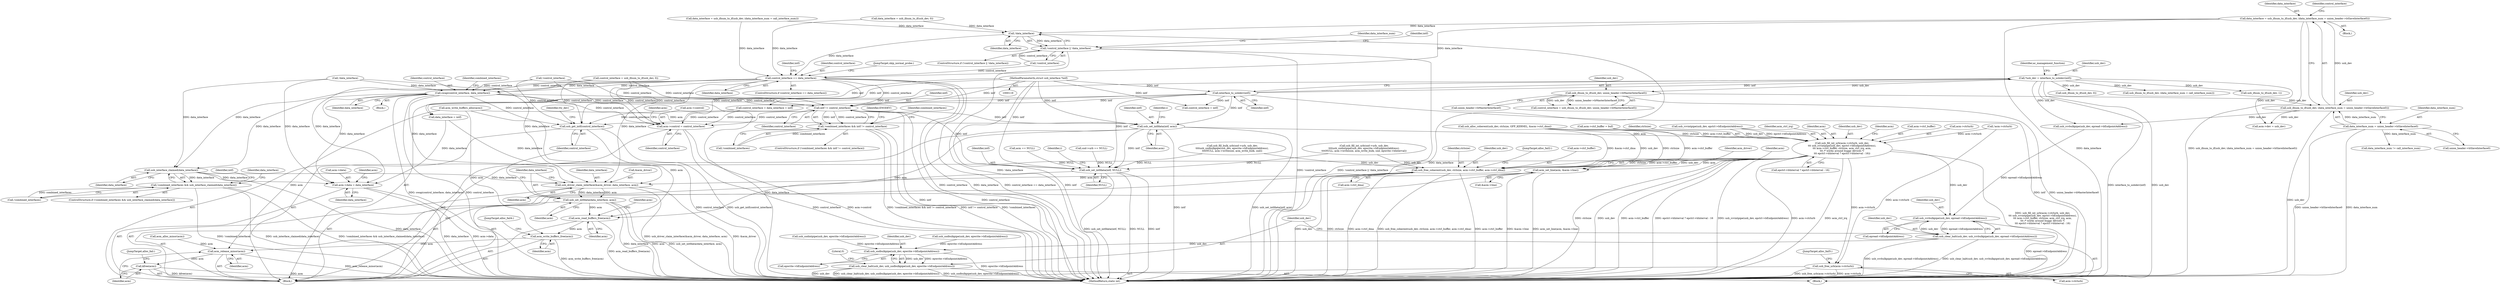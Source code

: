 digraph "0_linux_8835ba4a39cf53f705417b3b3a94eb067673f2c9@pointer" {
"1000540" [label="(Call,data_interface = usb_ifnum_to_if(usb_dev, (data_interface_num = union_header->bSlaveInterface0)))"];
"1000542" [label="(Call,usb_ifnum_to_if(usb_dev, (data_interface_num = union_header->bSlaveInterface0)))"];
"1000535" [label="(Call,usb_ifnum_to_if(usb_dev, union_header->bMasterInterface0))"];
"1000162" [label="(Call,*usb_dev = interface_to_usbdev(intf))"];
"1000164" [label="(Call,interface_to_usbdev(intf))"];
"1000120" [label="(MethodParameterIn,struct usb_interface *intf)"];
"1000544" [label="(Call,data_interface_num = union_header->bSlaveInterface0)"];
"1000553" [label="(Call,!data_interface)"];
"1000550" [label="(Call,!control_interface || !data_interface)"];
"1000576" [label="(Call,control_interface == data_interface)"];
"1000703" [label="(Call,swap(control_interface, data_interface))"];
"1000715" [label="(Call,intf != control_interface)"];
"1000712" [label="(Call,!combined_interfaces && intf != control_interface)"];
"1000876" [label="(Call,acm->control = control_interface)"];
"1001259" [label="(Call,usb_set_intfdata(intf, acm))"];
"1001393" [label="(Call,usb_fill_int_urb(acm->ctrlurb, usb_dev,\n\t\t\t usb_rcvintpipe(usb_dev, epctrl->bEndpointAddress),\n\t\t\t acm->ctrl_buffer, ctrlsize, acm_ctrl_irq, acm,\n\t\t\t /* works around buggy devices */\n\t\t\t epctrl->bInterval ? epctrl->bInterval : 16))"];
"1001455" [label="(Call,acm_set_line(acm, &acm->line))"];
"1001461" [label="(Call,usb_driver_claim_interface(&acm_driver, data_interface, acm))"];
"1001466" [label="(Call,usb_set_intfdata(data_interface, acm))"];
"1001588" [label="(Call,acm_read_buffers_free(acm))"];
"1001595" [label="(Call,acm_write_buffers_free(acm))"];
"1001608" [label="(Call,acm_release_minor(acm))"];
"1001610" [label="(Call,kfree(acm))"];
"1001500" [label="(Call,usb_rcvbulkpipe(usb_dev, epread->bEndpointAddress))"];
"1001498" [label="(Call,usb_clear_halt(usb_dev, usb_rcvbulkpipe(usb_dev, epread->bEndpointAddress)))"];
"1001507" [label="(Call,usb_sndbulkpipe(usb_dev, epwrite->bEndpointAddress))"];
"1001505" [label="(Call,usb_clear_halt(usb_dev, usb_sndbulkpipe(usb_dev, epwrite->bEndpointAddress)))"];
"1001590" [label="(Call,usb_free_urb(acm->ctrlurb))"];
"1001598" [label="(Call,usb_free_coherent(usb_dev, ctrlsize, acm->ctrl_buffer, acm->ctrl_dma))"];
"1001552" [label="(Call,usb_set_intfdata(intf, NULL))"];
"1001469" [label="(Call,usb_get_intf(control_interface))"];
"1000725" [label="(Call,usb_interface_claimed(data_interface))"];
"1000722" [label="(Call,!combined_interfaces && usb_interface_claimed(data_interface))"];
"1000881" [label="(Call,acm->data = data_interface)"];
"1001505" [label="(Call,usb_clear_halt(usb_dev, usb_sndbulkpipe(usb_dev, epwrite->bEndpointAddress)))"];
"1001552" [label="(Call,usb_set_intfdata(intf, NULL))"];
"1001600" [label="(Identifier,ctrlsize)"];
"1001610" [label="(Call,kfree(acm))"];
"1000824" [label="(Call,acm == NULL)"];
"1001557" [label="(Identifier,i)"];
"1000163" [label="(Identifier,usb_dev)"];
"1000245" [label="(Call,!data_interface)"];
"1000478" [label="(Call,usb_ifnum_to_if(usb_dev, 0))"];
"1001263" [label="(Identifier,i)"];
"1000546" [label="(Call,union_header->bSlaveInterface0)"];
"1001463" [label="(Identifier,acm_driver)"];
"1000484" [label="(Call,usb_ifnum_to_if(usb_dev, (data_interface_num = call_interface_num)))"];
"1000482" [label="(Call,data_interface = usb_ifnum_to_if(usb_dev, (data_interface_num = call_interface_num)))"];
"1000725" [label="(Call,usb_interface_claimed(data_interface))"];
"1000542" [label="(Call,usb_ifnum_to_if(usb_dev, (data_interface_num = union_header->bSlaveInterface0)))"];
"1001597" [label="(JumpTarget,alloc_fail4:)"];
"1001591" [label="(Call,acm->ctrlurb)"];
"1000830" [label="(Call,acm_alloc_minor(acm))"];
"1001604" [label="(Call,acm->ctrl_dma)"];
"1000577" [label="(Identifier,control_interface)"];
"1000165" [label="(Identifier,intf)"];
"1000717" [label="(Identifier,control_interface)"];
"1000550" [label="(Call,!control_interface || !data_interface)"];
"1001500" [label="(Call,usb_rcvbulkpipe(usb_dev, epread->bEndpointAddress))"];
"1000704" [label="(Identifier,control_interface)"];
"1001464" [label="(Identifier,data_interface)"];
"1000527" [label="(Call,data_interface = intf)"];
"1001589" [label="(Identifier,acm)"];
"1000576" [label="(Call,control_interface == data_interface)"];
"1000882" [label="(Call,acm->data)"];
"1001191" [label="(Call,snd->urb == NULL)"];
"1000537" [label="(Call,union_header->bMasterInterface0)"];
"1001588" [label="(Call,acm_read_buffers_free(acm))"];
"1001467" [label="(Identifier,data_interface)"];
"1000876" [label="(Call,acm->control = control_interface)"];
"1001498" [label="(Call,usb_clear_halt(usb_dev, usb_rcvbulkpipe(usb_dev, epread->bEndpointAddress)))"];
"1000726" [label="(Identifier,data_interface)"];
"1000716" [label="(Identifier,intf)"];
"1000540" [label="(Call,data_interface = usb_ifnum_to_if(usb_dev, (data_interface_num = union_header->bSlaveInterface0)))"];
"1000549" [label="(ControlStructure,if (!control_interface || !data_interface))"];
"1001398" [label="(Call,usb_rcvintpipe(usb_dev, epctrl->bEndpointAddress))"];
"1001615" [label="(MethodReturn,static int)"];
"1000674" [label="(JumpTarget,skip_normal_probe:)"];
"1001409" [label="(Call,epctrl->bInterval ? epctrl->bInterval : 16)"];
"1001407" [label="(Identifier,acm_ctrl_irq)"];
"1001506" [label="(Identifier,usb_dev)"];
"1001509" [label="(Call,epwrite->bEndpointAddress)"];
"1000559" [label="(Identifier,intf)"];
"1001220" [label="(Call,usb_fill_bulk_urb(snd->urb, usb_dev,\n\t\t\t\tusb_sndbulkpipe(usb_dev, epwrite->bEndpointAddress),\n\t\t\t\tNULL, acm->writesize, acm_write_bulk, snd))"];
"1000723" [label="(Call,!combined_interfaces)"];
"1000532" [label="(Block,)"];
"1001462" [label="(Call,&acm_driver)"];
"1001472" [label="(Identifier,tty_dev)"];
"1001457" [label="(Call,&acm->line)"];
"1000881" [label="(Call,acm->data = data_interface)"];
"1001507" [label="(Call,usb_sndbulkpipe(usb_dev, epwrite->bEndpointAddress))"];
"1000541" [label="(Identifier,data_interface)"];
"1001599" [label="(Identifier,usb_dev)"];
"1000536" [label="(Identifier,usb_dev)"];
"1000535" [label="(Call,usb_ifnum_to_if(usb_dev, union_header->bMasterInterface0))"];
"1001408" [label="(Identifier,acm)"];
"1000714" [label="(Identifier,combined_interfaces)"];
"1001596" [label="(Identifier,acm)"];
"1001612" [label="(JumpTarget,alloc_fail:)"];
"1000164" [label="(Call,interface_to_usbdev(intf))"];
"1001014" [label="(Call,acm->ctrl_buffer = buf)"];
"1000722" [label="(Call,!combined_interfaces && usb_interface_claimed(data_interface))"];
"1000731" [label="(Identifier,intf)"];
"1000715" [label="(Call,intf != control_interface)"];
"1000575" [label="(ControlStructure,if (control_interface == data_interface))"];
"1001397" [label="(Identifier,usb_dev)"];
"1001609" [label="(Identifier,acm)"];
"1000551" [label="(Call,!control_interface)"];
"1001598" [label="(Call,usb_free_coherent(usb_dev, ctrlsize, acm->ctrl_buffer, acm->ctrl_dma))"];
"1000566" [label="(Call,data_interface_num != call_interface_num)"];
"1001466" [label="(Call,usb_set_intfdata(data_interface, acm))"];
"1000235" [label="(Call,usb_ifnum_to_if(usb_dev, 1))"];
"1000743" [label="(Identifier,data_interface)"];
"1001468" [label="(Identifier,acm)"];
"1001607" [label="(JumpTarget,alloc_fail2:)"];
"1001554" [label="(Identifier,NULL)"];
"1000122" [label="(Block,)"];
"1000711" [label="(ControlStructure,if (!combined_interfaces && intf != control_interface))"];
"1001021" [label="(Call,acm_write_buffers_alloc(acm))"];
"1000247" [label="(Call,!control_interface)"];
"1000891" [label="(Call,acm->dev = usb_dev)"];
"1001420" [label="(Identifier,acm)"];
"1000712" [label="(Call,!combined_interfaces && intf != control_interface)"];
"1000553" [label="(Call,!data_interface)"];
"1001200" [label="(Call,usb_fill_int_urb(snd->urb, usb_dev,\n\t\t\t\tusb_sndintpipe(usb_dev, epwrite->bEndpointAddress),\n\t\t\t\tNULL, acm->writesize, acm_write_bulk, snd, epwrite->bInterval))"];
"1000545" [label="(Identifier,data_interface_num)"];
"1000713" [label="(Call,!combined_interfaces)"];
"1001456" [label="(Identifier,acm)"];
"1000888" [label="(Identifier,acm)"];
"1001259" [label="(Call,usb_set_intfdata(intf, acm))"];
"1000583" [label="(Identifier,intf)"];
"1000567" [label="(Identifier,data_interface_num)"];
"1001261" [label="(Identifier,acm)"];
"1001497" [label="(Block,)"];
"1001461" [label="(Call,usb_driver_claim_interface(&acm_driver, data_interface, acm))"];
"1001225" [label="(Call,usb_sndbulkpipe(usb_dev, epwrite->bEndpointAddress))"];
"1001470" [label="(Identifier,control_interface)"];
"1001205" [label="(Call,usb_sndintpipe(usb_dev, epwrite->bEndpointAddress))"];
"1001393" [label="(Call,usb_fill_int_urb(acm->ctrlurb, usb_dev,\n\t\t\t usb_rcvintpipe(usb_dev, epctrl->bEndpointAddress),\n\t\t\t acm->ctrl_buffer, ctrlsize, acm_ctrl_irq, acm,\n\t\t\t /* works around buggy devices */\n\t\t\t epctrl->bInterval ? epctrl->bInterval : 16))"];
"1001002" [label="(Call,usb_alloc_coherent(usb_dev, ctrlsize, GFP_KERNEL, &acm->ctrl_dma))"];
"1001594" [label="(JumpTarget,alloc_fail5:)"];
"1000120" [label="(MethodParameterIn,struct usb_interface *intf)"];
"1001513" [label="(Literal,0)"];
"1001595" [label="(Call,acm_write_buffers_free(acm))"];
"1000578" [label="(Identifier,data_interface)"];
"1000476" [label="(Call,data_interface = usb_ifnum_to_if(usb_dev, 0))"];
"1001403" [label="(Call,acm->ctrl_buffer)"];
"1000883" [label="(Identifier,acm)"];
"1000877" [label="(Call,acm->control)"];
"1000543" [label="(Identifier,usb_dev)"];
"1000705" [label="(Identifier,data_interface)"];
"1001033" [label="(Call,!acm->ctrlurb)"];
"1001394" [label="(Call,acm->ctrlurb)"];
"1000554" [label="(Identifier,data_interface)"];
"1000162" [label="(Call,*usb_dev = interface_to_usbdev(intf))"];
"1000696" [label="(Block,)"];
"1000720" [label="(Identifier,ENODEV)"];
"1000552" [label="(Identifier,control_interface)"];
"1000880" [label="(Identifier,control_interface)"];
"1001260" [label="(Identifier,intf)"];
"1000724" [label="(Identifier,combined_interfaces)"];
"1001406" [label="(Identifier,ctrlsize)"];
"1001590" [label="(Call,usb_free_urb(acm->ctrlurb))"];
"1000525" [label="(Call,control_interface = data_interface = intf)"];
"1000489" [label="(Call,control_interface = intf)"];
"1001601" [label="(Call,acm->ctrl_buffer)"];
"1001592" [label="(Identifier,acm)"];
"1001465" [label="(Identifier,acm)"];
"1001499" [label="(Identifier,usb_dev)"];
"1001469" [label="(Call,usb_get_intf(control_interface))"];
"1001508" [label="(Identifier,usb_dev)"];
"1000533" [label="(Call,control_interface = usb_ifnum_to_if(usb_dev, union_header->bMasterInterface0))"];
"1000721" [label="(ControlStructure,if (!combined_interfaces && usb_interface_claimed(data_interface)))"];
"1000885" [label="(Identifier,data_interface)"];
"1000173" [label="(Identifier,ac_management_function)"];
"1000544" [label="(Call,data_interface_num = union_header->bSlaveInterface0)"];
"1000238" [label="(Call,control_interface = usb_ifnum_to_if(usb_dev, 0))"];
"1000703" [label="(Call,swap(control_interface, data_interface))"];
"1001608" [label="(Call,acm_release_minor(acm))"];
"1001501" [label="(Identifier,usb_dev)"];
"1001553" [label="(Identifier,intf)"];
"1001611" [label="(Identifier,acm)"];
"1001455" [label="(Call,acm_set_line(acm, &acm->line))"];
"1001502" [label="(Call,epread->bEndpointAddress)"];
"1000955" [label="(Call,usb_rcvbulkpipe(usb_dev, epread->bEndpointAddress))"];
"1000540" -> "1000532"  [label="AST: "];
"1000540" -> "1000542"  [label="CFG: "];
"1000541" -> "1000540"  [label="AST: "];
"1000542" -> "1000540"  [label="AST: "];
"1000552" -> "1000540"  [label="CFG: "];
"1000540" -> "1001615"  [label="DDG: usb_ifnum_to_if(usb_dev, (data_interface_num = union_header->bSlaveInterface0))"];
"1000540" -> "1001615"  [label="DDG: data_interface"];
"1000542" -> "1000540"  [label="DDG: usb_dev"];
"1000540" -> "1000553"  [label="DDG: data_interface"];
"1000540" -> "1000576"  [label="DDG: data_interface"];
"1000542" -> "1000544"  [label="CFG: "];
"1000543" -> "1000542"  [label="AST: "];
"1000544" -> "1000542"  [label="AST: "];
"1000542" -> "1001615"  [label="DDG: usb_dev"];
"1000535" -> "1000542"  [label="DDG: usb_dev"];
"1000544" -> "1000542"  [label="DDG: data_interface_num"];
"1000542" -> "1000891"  [label="DDG: usb_dev"];
"1000542" -> "1000955"  [label="DDG: usb_dev"];
"1000535" -> "1000533"  [label="AST: "];
"1000535" -> "1000537"  [label="CFG: "];
"1000536" -> "1000535"  [label="AST: "];
"1000537" -> "1000535"  [label="AST: "];
"1000533" -> "1000535"  [label="CFG: "];
"1000535" -> "1001615"  [label="DDG: union_header->bMasterInterface0"];
"1000535" -> "1000533"  [label="DDG: usb_dev"];
"1000535" -> "1000533"  [label="DDG: union_header->bMasterInterface0"];
"1000162" -> "1000535"  [label="DDG: usb_dev"];
"1000162" -> "1000122"  [label="AST: "];
"1000162" -> "1000164"  [label="CFG: "];
"1000163" -> "1000162"  [label="AST: "];
"1000164" -> "1000162"  [label="AST: "];
"1000173" -> "1000162"  [label="CFG: "];
"1000162" -> "1001615"  [label="DDG: interface_to_usbdev(intf)"];
"1000162" -> "1001615"  [label="DDG: usb_dev"];
"1000164" -> "1000162"  [label="DDG: intf"];
"1000162" -> "1000235"  [label="DDG: usb_dev"];
"1000162" -> "1000478"  [label="DDG: usb_dev"];
"1000162" -> "1000484"  [label="DDG: usb_dev"];
"1000162" -> "1000891"  [label="DDG: usb_dev"];
"1000162" -> "1000955"  [label="DDG: usb_dev"];
"1000164" -> "1000165"  [label="CFG: "];
"1000165" -> "1000164"  [label="AST: "];
"1000164" -> "1001615"  [label="DDG: intf"];
"1000120" -> "1000164"  [label="DDG: intf"];
"1000164" -> "1000489"  [label="DDG: intf"];
"1000164" -> "1000525"  [label="DDG: intf"];
"1000164" -> "1000527"  [label="DDG: intf"];
"1000164" -> "1000715"  [label="DDG: intf"];
"1000164" -> "1001259"  [label="DDG: intf"];
"1000164" -> "1001552"  [label="DDG: intf"];
"1000120" -> "1000119"  [label="AST: "];
"1000120" -> "1001615"  [label="DDG: intf"];
"1000120" -> "1000489"  [label="DDG: intf"];
"1000120" -> "1000525"  [label="DDG: intf"];
"1000120" -> "1000527"  [label="DDG: intf"];
"1000120" -> "1000715"  [label="DDG: intf"];
"1000120" -> "1001259"  [label="DDG: intf"];
"1000120" -> "1001552"  [label="DDG: intf"];
"1000544" -> "1000546"  [label="CFG: "];
"1000545" -> "1000544"  [label="AST: "];
"1000546" -> "1000544"  [label="AST: "];
"1000544" -> "1001615"  [label="DDG: union_header->bSlaveInterface0"];
"1000544" -> "1001615"  [label="DDG: data_interface_num"];
"1000544" -> "1000566"  [label="DDG: data_interface_num"];
"1000553" -> "1000550"  [label="AST: "];
"1000553" -> "1000554"  [label="CFG: "];
"1000554" -> "1000553"  [label="AST: "];
"1000550" -> "1000553"  [label="CFG: "];
"1000553" -> "1001615"  [label="DDG: data_interface"];
"1000553" -> "1000550"  [label="DDG: data_interface"];
"1000482" -> "1000553"  [label="DDG: data_interface"];
"1000476" -> "1000553"  [label="DDG: data_interface"];
"1000553" -> "1000576"  [label="DDG: data_interface"];
"1000550" -> "1000549"  [label="AST: "];
"1000550" -> "1000551"  [label="CFG: "];
"1000551" -> "1000550"  [label="AST: "];
"1000559" -> "1000550"  [label="CFG: "];
"1000567" -> "1000550"  [label="CFG: "];
"1000550" -> "1001615"  [label="DDG: !control_interface || !data_interface"];
"1000550" -> "1001615"  [label="DDG: !data_interface"];
"1000550" -> "1001615"  [label="DDG: !control_interface"];
"1000551" -> "1000550"  [label="DDG: control_interface"];
"1000576" -> "1000575"  [label="AST: "];
"1000576" -> "1000578"  [label="CFG: "];
"1000577" -> "1000576"  [label="AST: "];
"1000578" -> "1000576"  [label="AST: "];
"1000583" -> "1000576"  [label="CFG: "];
"1000674" -> "1000576"  [label="CFG: "];
"1000576" -> "1001615"  [label="DDG: control_interface"];
"1000576" -> "1001615"  [label="DDG: data_interface"];
"1000576" -> "1001615"  [label="DDG: control_interface == data_interface"];
"1000551" -> "1000576"  [label="DDG: control_interface"];
"1000482" -> "1000576"  [label="DDG: data_interface"];
"1000476" -> "1000576"  [label="DDG: data_interface"];
"1000576" -> "1000703"  [label="DDG: control_interface"];
"1000576" -> "1000703"  [label="DDG: data_interface"];
"1000576" -> "1000715"  [label="DDG: control_interface"];
"1000576" -> "1000725"  [label="DDG: data_interface"];
"1000576" -> "1000876"  [label="DDG: control_interface"];
"1000576" -> "1000881"  [label="DDG: data_interface"];
"1000576" -> "1001461"  [label="DDG: data_interface"];
"1000576" -> "1001469"  [label="DDG: control_interface"];
"1000703" -> "1000696"  [label="AST: "];
"1000703" -> "1000705"  [label="CFG: "];
"1000704" -> "1000703"  [label="AST: "];
"1000705" -> "1000703"  [label="AST: "];
"1000714" -> "1000703"  [label="CFG: "];
"1000703" -> "1001615"  [label="DDG: data_interface"];
"1000703" -> "1001615"  [label="DDG: swap(control_interface, data_interface)"];
"1000703" -> "1001615"  [label="DDG: control_interface"];
"1000247" -> "1000703"  [label="DDG: control_interface"];
"1000238" -> "1000703"  [label="DDG: control_interface"];
"1000245" -> "1000703"  [label="DDG: data_interface"];
"1000703" -> "1000715"  [label="DDG: control_interface"];
"1000703" -> "1000725"  [label="DDG: data_interface"];
"1000703" -> "1000876"  [label="DDG: control_interface"];
"1000703" -> "1000881"  [label="DDG: data_interface"];
"1000703" -> "1001461"  [label="DDG: data_interface"];
"1000703" -> "1001469"  [label="DDG: control_interface"];
"1000715" -> "1000712"  [label="AST: "];
"1000715" -> "1000717"  [label="CFG: "];
"1000716" -> "1000715"  [label="AST: "];
"1000717" -> "1000715"  [label="AST: "];
"1000712" -> "1000715"  [label="CFG: "];
"1000715" -> "1001615"  [label="DDG: intf"];
"1000715" -> "1001615"  [label="DDG: control_interface"];
"1000715" -> "1000712"  [label="DDG: intf"];
"1000715" -> "1000712"  [label="DDG: control_interface"];
"1000247" -> "1000715"  [label="DDG: control_interface"];
"1000238" -> "1000715"  [label="DDG: control_interface"];
"1000715" -> "1000876"  [label="DDG: control_interface"];
"1000715" -> "1001259"  [label="DDG: intf"];
"1000715" -> "1001469"  [label="DDG: control_interface"];
"1000715" -> "1001552"  [label="DDG: intf"];
"1000712" -> "1000711"  [label="AST: "];
"1000712" -> "1000713"  [label="CFG: "];
"1000713" -> "1000712"  [label="AST: "];
"1000720" -> "1000712"  [label="CFG: "];
"1000724" -> "1000712"  [label="CFG: "];
"1000712" -> "1001615"  [label="DDG: !combined_interfaces && intf != control_interface"];
"1000712" -> "1001615"  [label="DDG: intf != control_interface"];
"1000712" -> "1001615"  [label="DDG: !combined_interfaces"];
"1000713" -> "1000712"  [label="DDG: combined_interfaces"];
"1000876" -> "1000122"  [label="AST: "];
"1000876" -> "1000880"  [label="CFG: "];
"1000877" -> "1000876"  [label="AST: "];
"1000880" -> "1000876"  [label="AST: "];
"1000883" -> "1000876"  [label="CFG: "];
"1000876" -> "1001615"  [label="DDG: control_interface"];
"1000876" -> "1001615"  [label="DDG: acm->control"];
"1000247" -> "1000876"  [label="DDG: control_interface"];
"1000238" -> "1000876"  [label="DDG: control_interface"];
"1000525" -> "1000876"  [label="DDG: control_interface"];
"1001259" -> "1000122"  [label="AST: "];
"1001259" -> "1001261"  [label="CFG: "];
"1001260" -> "1001259"  [label="AST: "];
"1001261" -> "1001259"  [label="AST: "];
"1001263" -> "1001259"  [label="CFG: "];
"1001259" -> "1001615"  [label="DDG: intf"];
"1001259" -> "1001615"  [label="DDG: usb_set_intfdata(intf, acm)"];
"1001021" -> "1001259"  [label="DDG: acm"];
"1001259" -> "1001393"  [label="DDG: acm"];
"1001259" -> "1001552"  [label="DDG: intf"];
"1001259" -> "1001588"  [label="DDG: acm"];
"1001393" -> "1000122"  [label="AST: "];
"1001393" -> "1001409"  [label="CFG: "];
"1001394" -> "1001393"  [label="AST: "];
"1001397" -> "1001393"  [label="AST: "];
"1001398" -> "1001393"  [label="AST: "];
"1001403" -> "1001393"  [label="AST: "];
"1001406" -> "1001393"  [label="AST: "];
"1001407" -> "1001393"  [label="AST: "];
"1001408" -> "1001393"  [label="AST: "];
"1001409" -> "1001393"  [label="AST: "];
"1001420" -> "1001393"  [label="CFG: "];
"1001393" -> "1001615"  [label="DDG: usb_fill_int_urb(acm->ctrlurb, usb_dev,\n\t\t\t usb_rcvintpipe(usb_dev, epctrl->bEndpointAddress),\n\t\t\t acm->ctrl_buffer, ctrlsize, acm_ctrl_irq, acm,\n\t\t\t /* works around buggy devices */\n\t\t\t epctrl->bInterval ? epctrl->bInterval : 16)"];
"1001393" -> "1001615"  [label="DDG: ctrlsize"];
"1001393" -> "1001615"  [label="DDG: usb_dev"];
"1001393" -> "1001615"  [label="DDG: acm->ctrl_buffer"];
"1001393" -> "1001615"  [label="DDG: epctrl->bInterval ? epctrl->bInterval : 16"];
"1001393" -> "1001615"  [label="DDG: usb_rcvintpipe(usb_dev, epctrl->bEndpointAddress)"];
"1001393" -> "1001615"  [label="DDG: acm->ctrlurb"];
"1001393" -> "1001615"  [label="DDG: acm_ctrl_irq"];
"1001033" -> "1001393"  [label="DDG: acm->ctrlurb"];
"1001398" -> "1001393"  [label="DDG: usb_dev"];
"1001398" -> "1001393"  [label="DDG: epctrl->bEndpointAddress"];
"1001014" -> "1001393"  [label="DDG: acm->ctrl_buffer"];
"1001002" -> "1001393"  [label="DDG: ctrlsize"];
"1001393" -> "1001455"  [label="DDG: acm"];
"1001393" -> "1001500"  [label="DDG: usb_dev"];
"1001393" -> "1001590"  [label="DDG: acm->ctrlurb"];
"1001393" -> "1001598"  [label="DDG: usb_dev"];
"1001393" -> "1001598"  [label="DDG: ctrlsize"];
"1001393" -> "1001598"  [label="DDG: acm->ctrl_buffer"];
"1001455" -> "1000122"  [label="AST: "];
"1001455" -> "1001457"  [label="CFG: "];
"1001456" -> "1001455"  [label="AST: "];
"1001457" -> "1001455"  [label="AST: "];
"1001463" -> "1001455"  [label="CFG: "];
"1001455" -> "1001615"  [label="DDG: &acm->line"];
"1001455" -> "1001615"  [label="DDG: acm_set_line(acm, &acm->line)"];
"1001455" -> "1001461"  [label="DDG: acm"];
"1001461" -> "1000122"  [label="AST: "];
"1001461" -> "1001465"  [label="CFG: "];
"1001462" -> "1001461"  [label="AST: "];
"1001464" -> "1001461"  [label="AST: "];
"1001465" -> "1001461"  [label="AST: "];
"1001467" -> "1001461"  [label="CFG: "];
"1001461" -> "1001615"  [label="DDG: &acm_driver"];
"1001461" -> "1001615"  [label="DDG: usb_driver_claim_interface(&acm_driver, data_interface, acm)"];
"1000527" -> "1001461"  [label="DDG: data_interface"];
"1000725" -> "1001461"  [label="DDG: data_interface"];
"1000245" -> "1001461"  [label="DDG: data_interface"];
"1001461" -> "1001466"  [label="DDG: data_interface"];
"1001461" -> "1001466"  [label="DDG: acm"];
"1001466" -> "1000122"  [label="AST: "];
"1001466" -> "1001468"  [label="CFG: "];
"1001467" -> "1001466"  [label="AST: "];
"1001468" -> "1001466"  [label="AST: "];
"1001470" -> "1001466"  [label="CFG: "];
"1001466" -> "1001615"  [label="DDG: data_interface"];
"1001466" -> "1001615"  [label="DDG: acm"];
"1001466" -> "1001615"  [label="DDG: usb_set_intfdata(data_interface, acm)"];
"1001466" -> "1001588"  [label="DDG: acm"];
"1001588" -> "1000122"  [label="AST: "];
"1001588" -> "1001589"  [label="CFG: "];
"1001589" -> "1001588"  [label="AST: "];
"1001592" -> "1001588"  [label="CFG: "];
"1001588" -> "1001615"  [label="DDG: acm_read_buffers_free(acm)"];
"1001021" -> "1001588"  [label="DDG: acm"];
"1001588" -> "1001595"  [label="DDG: acm"];
"1001595" -> "1000122"  [label="AST: "];
"1001595" -> "1001596"  [label="CFG: "];
"1001596" -> "1001595"  [label="AST: "];
"1001597" -> "1001595"  [label="CFG: "];
"1001595" -> "1001615"  [label="DDG: acm_write_buffers_free(acm)"];
"1001021" -> "1001595"  [label="DDG: acm"];
"1001595" -> "1001608"  [label="DDG: acm"];
"1001608" -> "1000122"  [label="AST: "];
"1001608" -> "1001609"  [label="CFG: "];
"1001609" -> "1001608"  [label="AST: "];
"1001611" -> "1001608"  [label="CFG: "];
"1001608" -> "1001615"  [label="DDG: acm_release_minor(acm)"];
"1001021" -> "1001608"  [label="DDG: acm"];
"1000830" -> "1001608"  [label="DDG: acm"];
"1001608" -> "1001610"  [label="DDG: acm"];
"1001610" -> "1000122"  [label="AST: "];
"1001610" -> "1001611"  [label="CFG: "];
"1001611" -> "1001610"  [label="AST: "];
"1001612" -> "1001610"  [label="CFG: "];
"1001610" -> "1001615"  [label="DDG: kfree(acm)"];
"1001610" -> "1001615"  [label="DDG: acm"];
"1001500" -> "1001498"  [label="AST: "];
"1001500" -> "1001502"  [label="CFG: "];
"1001501" -> "1001500"  [label="AST: "];
"1001502" -> "1001500"  [label="AST: "];
"1001498" -> "1001500"  [label="CFG: "];
"1001500" -> "1001615"  [label="DDG: epread->bEndpointAddress"];
"1001500" -> "1001498"  [label="DDG: usb_dev"];
"1001500" -> "1001498"  [label="DDG: epread->bEndpointAddress"];
"1000955" -> "1001500"  [label="DDG: epread->bEndpointAddress"];
"1001498" -> "1001497"  [label="AST: "];
"1001499" -> "1001498"  [label="AST: "];
"1001506" -> "1001498"  [label="CFG: "];
"1001498" -> "1001615"  [label="DDG: usb_rcvbulkpipe(usb_dev, epread->bEndpointAddress)"];
"1001498" -> "1001615"  [label="DDG: usb_clear_halt(usb_dev, usb_rcvbulkpipe(usb_dev, epread->bEndpointAddress))"];
"1001498" -> "1001507"  [label="DDG: usb_dev"];
"1001507" -> "1001505"  [label="AST: "];
"1001507" -> "1001509"  [label="CFG: "];
"1001508" -> "1001507"  [label="AST: "];
"1001509" -> "1001507"  [label="AST: "];
"1001505" -> "1001507"  [label="CFG: "];
"1001507" -> "1001615"  [label="DDG: epwrite->bEndpointAddress"];
"1001507" -> "1001505"  [label="DDG: usb_dev"];
"1001507" -> "1001505"  [label="DDG: epwrite->bEndpointAddress"];
"1001225" -> "1001507"  [label="DDG: epwrite->bEndpointAddress"];
"1001205" -> "1001507"  [label="DDG: epwrite->bEndpointAddress"];
"1001505" -> "1001497"  [label="AST: "];
"1001506" -> "1001505"  [label="AST: "];
"1001513" -> "1001505"  [label="CFG: "];
"1001505" -> "1001615"  [label="DDG: usb_dev"];
"1001505" -> "1001615"  [label="DDG: usb_clear_halt(usb_dev, usb_sndbulkpipe(usb_dev, epwrite->bEndpointAddress))"];
"1001505" -> "1001615"  [label="DDG: usb_sndbulkpipe(usb_dev, epwrite->bEndpointAddress)"];
"1001590" -> "1000122"  [label="AST: "];
"1001590" -> "1001591"  [label="CFG: "];
"1001591" -> "1001590"  [label="AST: "];
"1001594" -> "1001590"  [label="CFG: "];
"1001590" -> "1001615"  [label="DDG: acm->ctrlurb"];
"1001590" -> "1001615"  [label="DDG: usb_free_urb(acm->ctrlurb)"];
"1001033" -> "1001590"  [label="DDG: acm->ctrlurb"];
"1001598" -> "1000122"  [label="AST: "];
"1001598" -> "1001604"  [label="CFG: "];
"1001599" -> "1001598"  [label="AST: "];
"1001600" -> "1001598"  [label="AST: "];
"1001601" -> "1001598"  [label="AST: "];
"1001604" -> "1001598"  [label="AST: "];
"1001607" -> "1001598"  [label="CFG: "];
"1001598" -> "1001615"  [label="DDG: ctrlsize"];
"1001598" -> "1001615"  [label="DDG: usb_dev"];
"1001598" -> "1001615"  [label="DDG: acm->ctrl_dma"];
"1001598" -> "1001615"  [label="DDG: usb_free_coherent(usb_dev, ctrlsize, acm->ctrl_buffer, acm->ctrl_dma)"];
"1001598" -> "1001615"  [label="DDG: acm->ctrl_buffer"];
"1001002" -> "1001598"  [label="DDG: usb_dev"];
"1001002" -> "1001598"  [label="DDG: ctrlsize"];
"1001002" -> "1001598"  [label="DDG: &acm->ctrl_dma"];
"1001200" -> "1001598"  [label="DDG: usb_dev"];
"1001220" -> "1001598"  [label="DDG: usb_dev"];
"1001014" -> "1001598"  [label="DDG: acm->ctrl_buffer"];
"1001552" -> "1000122"  [label="AST: "];
"1001552" -> "1001554"  [label="CFG: "];
"1001553" -> "1001552"  [label="AST: "];
"1001554" -> "1001552"  [label="AST: "];
"1001557" -> "1001552"  [label="CFG: "];
"1001552" -> "1001615"  [label="DDG: NULL"];
"1001552" -> "1001615"  [label="DDG: intf"];
"1001552" -> "1001615"  [label="DDG: usb_set_intfdata(intf, NULL)"];
"1001220" -> "1001552"  [label="DDG: NULL"];
"1000824" -> "1001552"  [label="DDG: NULL"];
"1001191" -> "1001552"  [label="DDG: NULL"];
"1001200" -> "1001552"  [label="DDG: NULL"];
"1001469" -> "1000122"  [label="AST: "];
"1001469" -> "1001470"  [label="CFG: "];
"1001470" -> "1001469"  [label="AST: "];
"1001472" -> "1001469"  [label="CFG: "];
"1001469" -> "1001615"  [label="DDG: usb_get_intf(control_interface)"];
"1001469" -> "1001615"  [label="DDG: control_interface"];
"1000247" -> "1001469"  [label="DDG: control_interface"];
"1000238" -> "1001469"  [label="DDG: control_interface"];
"1000525" -> "1001469"  [label="DDG: control_interface"];
"1000725" -> "1000722"  [label="AST: "];
"1000725" -> "1000726"  [label="CFG: "];
"1000726" -> "1000725"  [label="AST: "];
"1000722" -> "1000725"  [label="CFG: "];
"1000725" -> "1001615"  [label="DDG: data_interface"];
"1000725" -> "1000722"  [label="DDG: data_interface"];
"1000245" -> "1000725"  [label="DDG: data_interface"];
"1000725" -> "1000881"  [label="DDG: data_interface"];
"1000722" -> "1000721"  [label="AST: "];
"1000722" -> "1000723"  [label="CFG: "];
"1000723" -> "1000722"  [label="AST: "];
"1000731" -> "1000722"  [label="CFG: "];
"1000743" -> "1000722"  [label="CFG: "];
"1000722" -> "1001615"  [label="DDG: usb_interface_claimed(data_interface)"];
"1000722" -> "1001615"  [label="DDG: !combined_interfaces && usb_interface_claimed(data_interface)"];
"1000722" -> "1001615"  [label="DDG: !combined_interfaces"];
"1000723" -> "1000722"  [label="DDG: combined_interfaces"];
"1000881" -> "1000122"  [label="AST: "];
"1000881" -> "1000885"  [label="CFG: "];
"1000882" -> "1000881"  [label="AST: "];
"1000885" -> "1000881"  [label="AST: "];
"1000888" -> "1000881"  [label="CFG: "];
"1000881" -> "1001615"  [label="DDG: data_interface"];
"1000881" -> "1001615"  [label="DDG: acm->data"];
"1000527" -> "1000881"  [label="DDG: data_interface"];
"1000245" -> "1000881"  [label="DDG: data_interface"];
}
